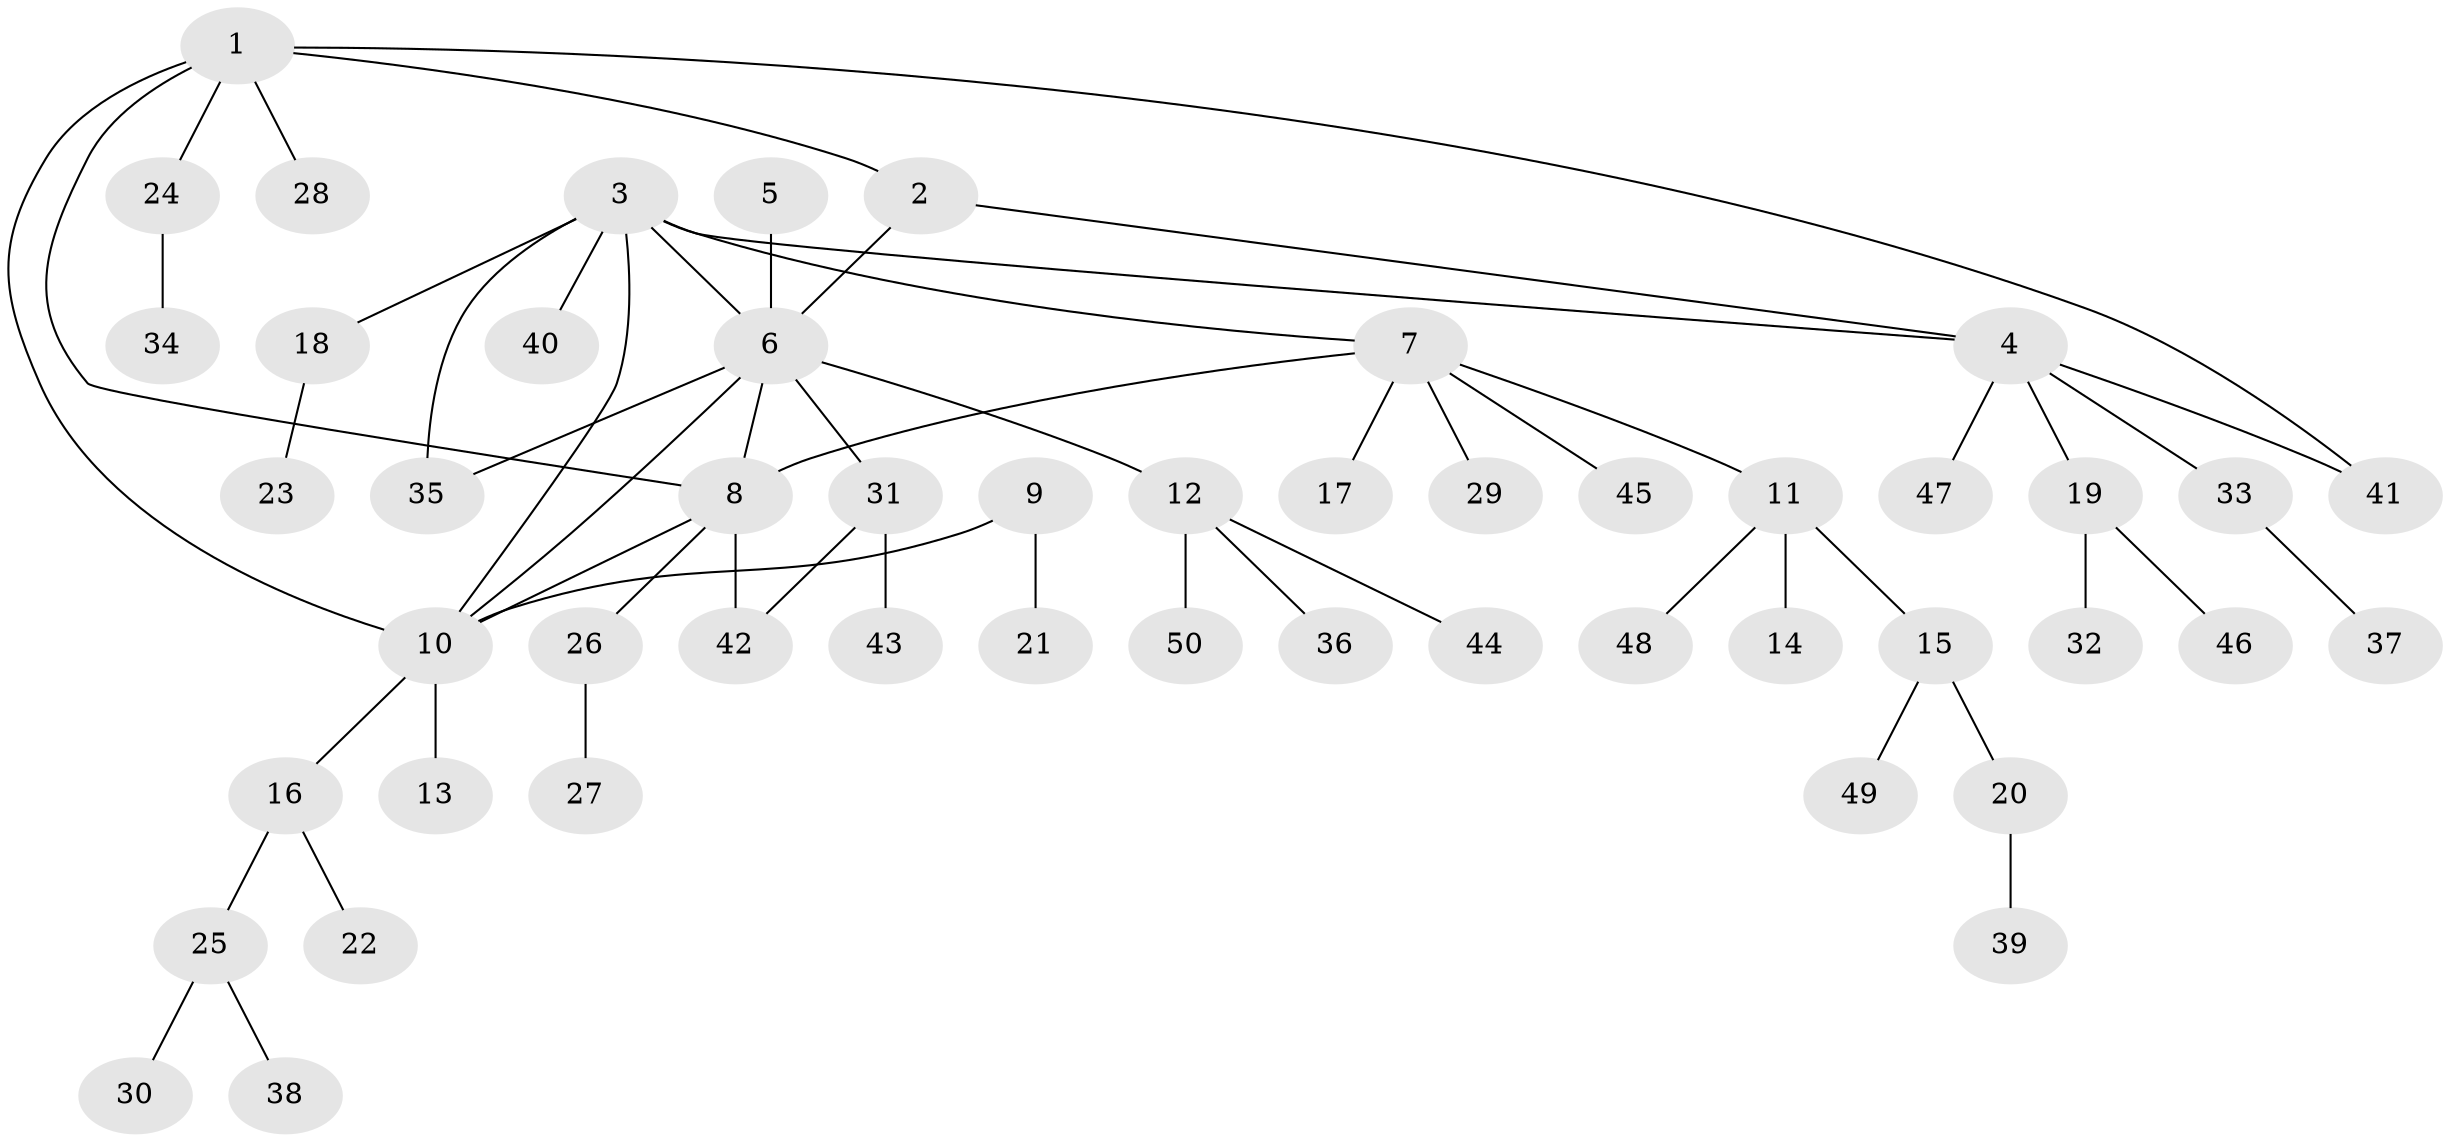 // Generated by graph-tools (version 1.1) at 2025/50/03/09/25 03:50:28]
// undirected, 50 vertices, 58 edges
graph export_dot {
graph [start="1"]
  node [color=gray90,style=filled];
  1;
  2;
  3;
  4;
  5;
  6;
  7;
  8;
  9;
  10;
  11;
  12;
  13;
  14;
  15;
  16;
  17;
  18;
  19;
  20;
  21;
  22;
  23;
  24;
  25;
  26;
  27;
  28;
  29;
  30;
  31;
  32;
  33;
  34;
  35;
  36;
  37;
  38;
  39;
  40;
  41;
  42;
  43;
  44;
  45;
  46;
  47;
  48;
  49;
  50;
  1 -- 2;
  1 -- 8;
  1 -- 10;
  1 -- 24;
  1 -- 28;
  1 -- 41;
  2 -- 4;
  2 -- 6;
  3 -- 4;
  3 -- 6;
  3 -- 7;
  3 -- 10;
  3 -- 18;
  3 -- 35;
  3 -- 40;
  4 -- 19;
  4 -- 33;
  4 -- 41;
  4 -- 47;
  5 -- 6;
  6 -- 8;
  6 -- 10;
  6 -- 12;
  6 -- 31;
  6 -- 35;
  7 -- 8;
  7 -- 11;
  7 -- 17;
  7 -- 29;
  7 -- 45;
  8 -- 10;
  8 -- 26;
  8 -- 42;
  9 -- 10;
  9 -- 21;
  10 -- 13;
  10 -- 16;
  11 -- 14;
  11 -- 15;
  11 -- 48;
  12 -- 36;
  12 -- 44;
  12 -- 50;
  15 -- 20;
  15 -- 49;
  16 -- 22;
  16 -- 25;
  18 -- 23;
  19 -- 32;
  19 -- 46;
  20 -- 39;
  24 -- 34;
  25 -- 30;
  25 -- 38;
  26 -- 27;
  31 -- 42;
  31 -- 43;
  33 -- 37;
}
